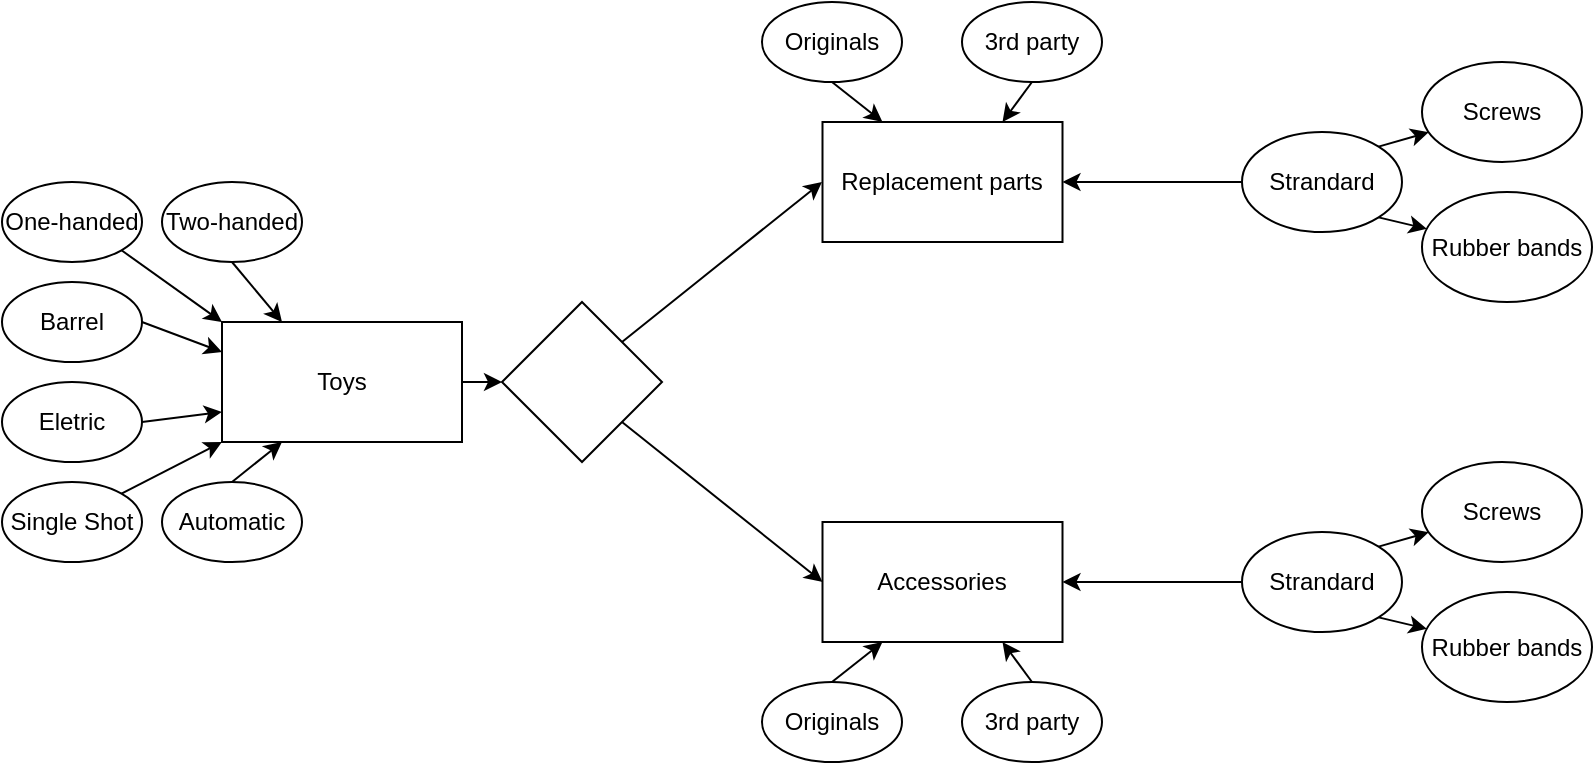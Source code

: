 <mxfile>
    <diagram id="TivljmTcrd8rTAhXfbgg" name="Page-1">
        <mxGraphModel dx="1140" dy="686" grid="1" gridSize="10" guides="1" tooltips="1" connect="1" arrows="1" fold="1" page="1" pageScale="1" pageWidth="850" pageHeight="1100" math="0" shadow="0">
            <root>
                <mxCell id="0"/>
                <mxCell id="1" parent="0"/>
                <mxCell id="45" style="edgeStyle=none;html=1;exitX=1;exitY=0.5;exitDx=0;exitDy=0;entryX=0;entryY=0.5;entryDx=0;entryDy=0;" edge="1" parent="1" source="3" target="39">
                    <mxGeometry relative="1" as="geometry"/>
                </mxCell>
                <mxCell id="3" value="Toys" style="rounded=0;whiteSpace=wrap;html=1;" parent="1" vertex="1">
                    <mxGeometry x="110" y="170" width="120" height="60" as="geometry"/>
                </mxCell>
                <mxCell id="4" value="Accessories" style="rounded=0;whiteSpace=wrap;html=1;" parent="1" vertex="1">
                    <mxGeometry x="410.25" y="270" width="120" height="60" as="geometry"/>
                </mxCell>
                <mxCell id="6" value="Replacement parts" style="rounded=0;whiteSpace=wrap;html=1;" parent="1" vertex="1">
                    <mxGeometry x="410.25" y="70" width="120" height="60" as="geometry"/>
                </mxCell>
                <mxCell id="25" style="edgeStyle=none;html=1;exitX=1;exitY=0;exitDx=0;exitDy=0;entryX=0;entryY=1;entryDx=0;entryDy=0;" edge="1" parent="1" source="7" target="3">
                    <mxGeometry relative="1" as="geometry"/>
                </mxCell>
                <mxCell id="7" value="Single Shot" style="ellipse;whiteSpace=wrap;html=1;" parent="1" vertex="1">
                    <mxGeometry y="250" width="70" height="40" as="geometry"/>
                </mxCell>
                <mxCell id="23" style="edgeStyle=none;html=1;exitX=1;exitY=0.5;exitDx=0;exitDy=0;entryX=0;entryY=0.25;entryDx=0;entryDy=0;" edge="1" parent="1" source="8" target="3">
                    <mxGeometry relative="1" as="geometry"/>
                </mxCell>
                <mxCell id="8" value="Barrel" style="ellipse;whiteSpace=wrap;html=1;" parent="1" vertex="1">
                    <mxGeometry y="150" width="70" height="40" as="geometry"/>
                </mxCell>
                <mxCell id="54" style="edgeStyle=none;html=1;exitX=0.5;exitY=1;exitDx=0;exitDy=0;entryX=0.25;entryY=0;entryDx=0;entryDy=0;" edge="1" parent="1" source="9" target="6">
                    <mxGeometry relative="1" as="geometry"/>
                </mxCell>
                <mxCell id="9" value="Originals" style="ellipse;whiteSpace=wrap;html=1;" parent="1" vertex="1">
                    <mxGeometry x="380" y="10" width="70" height="40" as="geometry"/>
                </mxCell>
                <mxCell id="26" style="edgeStyle=none;html=1;exitX=0.5;exitY=0;exitDx=0;exitDy=0;entryX=0.25;entryY=1;entryDx=0;entryDy=0;" edge="1" parent="1" source="10" target="3">
                    <mxGeometry relative="1" as="geometry"/>
                </mxCell>
                <mxCell id="10" value="Automatic" style="ellipse;whiteSpace=wrap;html=1;" vertex="1" parent="1">
                    <mxGeometry x="80" y="250" width="70" height="40" as="geometry"/>
                </mxCell>
                <mxCell id="55" style="edgeStyle=none;html=1;exitX=0.5;exitY=1;exitDx=0;exitDy=0;entryX=0.75;entryY=0;entryDx=0;entryDy=0;" edge="1" parent="1" source="11" target="6">
                    <mxGeometry relative="1" as="geometry"/>
                </mxCell>
                <mxCell id="11" value="3rd party" style="ellipse;whiteSpace=wrap;html=1;" vertex="1" parent="1">
                    <mxGeometry x="480" y="10" width="70" height="40" as="geometry"/>
                </mxCell>
                <mxCell id="27" style="edgeStyle=none;html=1;exitX=0;exitY=0.5;exitDx=0;exitDy=0;entryX=1;entryY=0.5;entryDx=0;entryDy=0;" edge="1" parent="1" source="12" target="6">
                    <mxGeometry relative="1" as="geometry"/>
                </mxCell>
                <mxCell id="28" style="edgeStyle=none;html=1;exitX=1;exitY=0;exitDx=0;exitDy=0;" edge="1" parent="1" source="12" target="14">
                    <mxGeometry relative="1" as="geometry"/>
                </mxCell>
                <mxCell id="29" style="edgeStyle=none;html=1;exitX=1;exitY=1;exitDx=0;exitDy=0;" edge="1" parent="1" source="12" target="15">
                    <mxGeometry relative="1" as="geometry"/>
                </mxCell>
                <mxCell id="12" value="Strandard" style="ellipse;whiteSpace=wrap;html=1;" vertex="1" parent="1">
                    <mxGeometry x="620" y="75" width="80" height="50" as="geometry"/>
                </mxCell>
                <mxCell id="24" style="edgeStyle=none;html=1;exitX=1;exitY=0.5;exitDx=0;exitDy=0;entryX=0;entryY=0.75;entryDx=0;entryDy=0;" edge="1" parent="1" source="13" target="3">
                    <mxGeometry relative="1" as="geometry"/>
                </mxCell>
                <mxCell id="13" value="Eletric" style="ellipse;whiteSpace=wrap;html=1;" vertex="1" parent="1">
                    <mxGeometry y="200" width="70" height="40" as="geometry"/>
                </mxCell>
                <mxCell id="14" value="Screws" style="ellipse;whiteSpace=wrap;html=1;" vertex="1" parent="1">
                    <mxGeometry x="710" y="40" width="80" height="50" as="geometry"/>
                </mxCell>
                <mxCell id="15" value="Rubber bands" style="ellipse;whiteSpace=wrap;html=1;" vertex="1" parent="1">
                    <mxGeometry x="710" y="105" width="85" height="55" as="geometry"/>
                </mxCell>
                <mxCell id="21" style="edgeStyle=none;html=1;exitX=0.5;exitY=1;exitDx=0;exitDy=0;entryX=0.25;entryY=0;entryDx=0;entryDy=0;" edge="1" parent="1" source="16" target="3">
                    <mxGeometry relative="1" as="geometry"/>
                </mxCell>
                <mxCell id="16" value="Two-handed" style="ellipse;whiteSpace=wrap;html=1;" vertex="1" parent="1">
                    <mxGeometry x="80" y="100" width="70" height="40" as="geometry"/>
                </mxCell>
                <mxCell id="22" style="edgeStyle=none;html=1;exitX=1;exitY=1;exitDx=0;exitDy=0;entryX=0;entryY=0;entryDx=0;entryDy=0;" edge="1" parent="1" source="17" target="3">
                    <mxGeometry relative="1" as="geometry"/>
                </mxCell>
                <mxCell id="17" value="One-handed" style="ellipse;whiteSpace=wrap;html=1;" vertex="1" parent="1">
                    <mxGeometry y="100" width="70" height="40" as="geometry"/>
                </mxCell>
                <mxCell id="41" style="edgeStyle=none;html=1;exitX=1;exitY=1;exitDx=0;exitDy=0;entryX=0;entryY=0.5;entryDx=0;entryDy=0;" edge="1" parent="1" source="39" target="4">
                    <mxGeometry relative="1" as="geometry"/>
                </mxCell>
                <mxCell id="46" style="edgeStyle=none;html=1;exitX=1;exitY=0;exitDx=0;exitDy=0;" edge="1" parent="1" source="39">
                    <mxGeometry relative="1" as="geometry">
                        <mxPoint x="410" y="100" as="targetPoint"/>
                    </mxGeometry>
                </mxCell>
                <mxCell id="39" value="" style="rhombus;whiteSpace=wrap;html=1;" vertex="1" parent="1">
                    <mxGeometry x="250" y="160" width="80" height="80" as="geometry"/>
                </mxCell>
                <mxCell id="56" style="edgeStyle=none;html=1;exitX=0;exitY=0.5;exitDx=0;exitDy=0;entryX=1;entryY=0.5;entryDx=0;entryDy=0;" edge="1" parent="1" source="59">
                    <mxGeometry relative="1" as="geometry">
                        <mxPoint x="530.25" y="300" as="targetPoint"/>
                    </mxGeometry>
                </mxCell>
                <mxCell id="57" style="edgeStyle=none;html=1;exitX=1;exitY=0;exitDx=0;exitDy=0;" edge="1" parent="1" source="59" target="60">
                    <mxGeometry relative="1" as="geometry"/>
                </mxCell>
                <mxCell id="58" style="edgeStyle=none;html=1;exitX=1;exitY=1;exitDx=0;exitDy=0;" edge="1" parent="1" source="59" target="61">
                    <mxGeometry relative="1" as="geometry"/>
                </mxCell>
                <mxCell id="59" value="Strandard" style="ellipse;whiteSpace=wrap;html=1;" vertex="1" parent="1">
                    <mxGeometry x="620" y="275" width="80" height="50" as="geometry"/>
                </mxCell>
                <mxCell id="60" value="Screws" style="ellipse;whiteSpace=wrap;html=1;" vertex="1" parent="1">
                    <mxGeometry x="710" y="240" width="80" height="50" as="geometry"/>
                </mxCell>
                <mxCell id="61" value="Rubber bands" style="ellipse;whiteSpace=wrap;html=1;" vertex="1" parent="1">
                    <mxGeometry x="710" y="305" width="85" height="55" as="geometry"/>
                </mxCell>
                <mxCell id="64" style="edgeStyle=none;html=1;exitX=0.5;exitY=0;exitDx=0;exitDy=0;entryX=0.25;entryY=1;entryDx=0;entryDy=0;" edge="1" parent="1" source="62" target="4">
                    <mxGeometry relative="1" as="geometry"/>
                </mxCell>
                <mxCell id="62" value="Originals" style="ellipse;whiteSpace=wrap;html=1;" vertex="1" parent="1">
                    <mxGeometry x="380" y="350" width="70" height="40" as="geometry"/>
                </mxCell>
                <mxCell id="65" style="edgeStyle=none;html=1;exitX=0.5;exitY=0;exitDx=0;exitDy=0;entryX=0.75;entryY=1;entryDx=0;entryDy=0;" edge="1" parent="1" source="63" target="4">
                    <mxGeometry relative="1" as="geometry"/>
                </mxCell>
                <mxCell id="63" value="3rd party" style="ellipse;whiteSpace=wrap;html=1;" vertex="1" parent="1">
                    <mxGeometry x="480" y="350" width="70" height="40" as="geometry"/>
                </mxCell>
            </root>
        </mxGraphModel>
    </diagram>
</mxfile>
